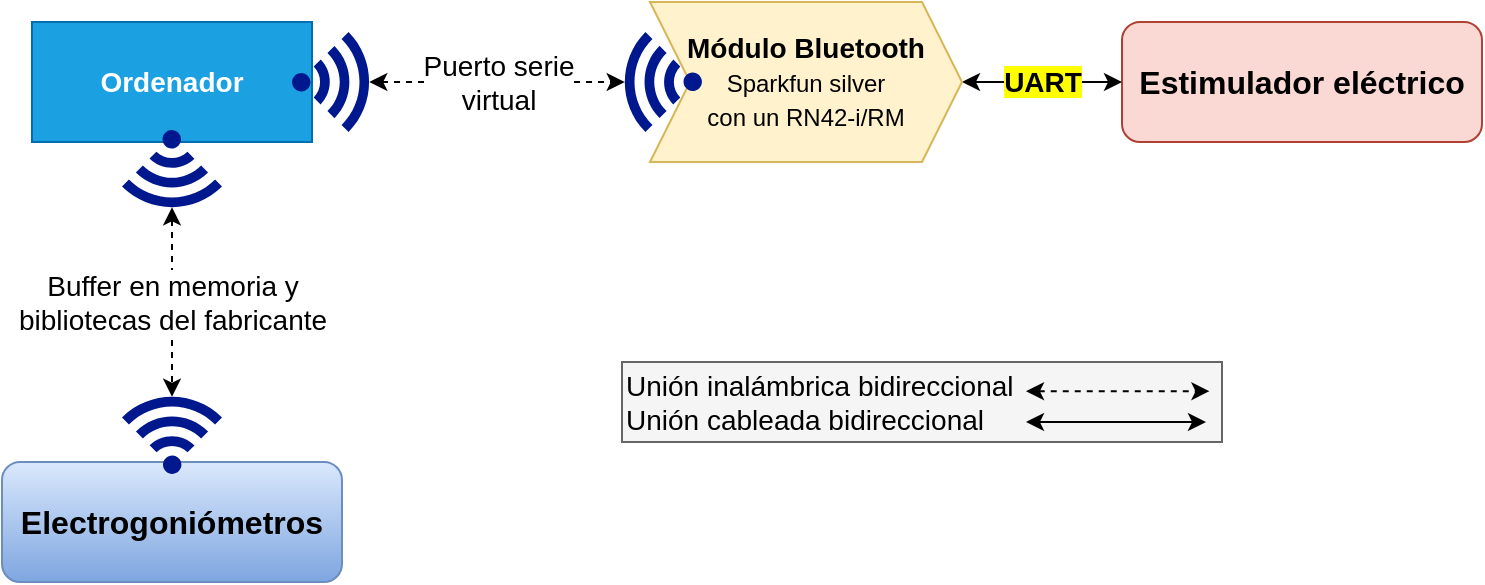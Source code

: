 <mxfile version="13.7.9" type="device"><diagram id="mCeIVHyWrJSqgb13kH9d" name="Page-1"><mxGraphModel dx="1185" dy="621" grid="1" gridSize="10" guides="1" tooltips="1" connect="1" arrows="1" fold="1" page="1" pageScale="1" pageWidth="827" pageHeight="1169" math="0" shadow="0"><root><mxCell id="0"/><mxCell id="1" parent="0"/><mxCell id="Gv1IKcV8BmOEStEXLj8z-1" value="&lt;b&gt;Ordenador&lt;/b&gt;" style="rounded=0;whiteSpace=wrap;html=1;fillColor=#1ba1e2;strokeColor=#006EAF;fontColor=#ffffff;fontSize=14;" vertex="1" parent="1"><mxGeometry x="65" y="640" width="140" height="60" as="geometry"/></mxCell><mxCell id="Gv1IKcV8BmOEStEXLj8z-2" value="&lt;b&gt;&lt;font style=&quot;font-size: 16px&quot;&gt;Estimulador eléctrico&lt;/font&gt;&lt;/b&gt;" style="rounded=1;whiteSpace=wrap;html=1;fontSize=14;fillColor=#fad9d5;strokeColor=#ae4132;" vertex="1" parent="1"><mxGeometry x="610" y="640" width="180" height="60" as="geometry"/></mxCell><mxCell id="Gv1IKcV8BmOEStEXLj8z-3" value="&lt;b&gt;&lt;font style=&quot;font-size: 16px&quot;&gt;Electrogoniómetros&lt;/font&gt;&lt;/b&gt;" style="rounded=1;whiteSpace=wrap;html=1;fontSize=14;gradientColor=#7ea6e0;fillColor=#dae8fc;strokeColor=#6c8ebf;" vertex="1" parent="1"><mxGeometry x="50" y="860" width="170" height="60" as="geometry"/></mxCell><mxCell id="Gv1IKcV8BmOEStEXLj8z-5" value="&lt;span style=&quot;background-color: rgb(255 , 255 , 0)&quot;&gt;UART&lt;/span&gt;" style="edgeStyle=orthogonalEdgeStyle;rounded=0;orthogonalLoop=1;jettySize=auto;html=1;entryX=0;entryY=0.5;entryDx=0;entryDy=0;fontSize=14;fontStyle=1;startArrow=classic;startFill=1;" edge="1" parent="1" source="Gv1IKcV8BmOEStEXLj8z-4" target="Gv1IKcV8BmOEStEXLj8z-2"><mxGeometry relative="1" as="geometry"/></mxCell><mxCell id="Gv1IKcV8BmOEStEXLj8z-4" value="&lt;b&gt;Módulo Bluetooth&lt;br&gt;&lt;/b&gt;&lt;font style=&quot;font-size: 12px&quot;&gt;Sparkfun silver &lt;br&gt;con un RN42-i/RM&lt;/font&gt;" style="shape=step;perimeter=stepPerimeter;whiteSpace=wrap;html=1;fixedSize=1;fontSize=14;fillColor=#fff2cc;strokeColor=#d6b656;" vertex="1" parent="1"><mxGeometry x="374" y="630" width="156" height="80" as="geometry"/></mxCell><mxCell id="Gv1IKcV8BmOEStEXLj8z-12" value="Puerto serie &lt;br&gt;virtual" style="edgeStyle=orthogonalEdgeStyle;rounded=0;orthogonalLoop=1;jettySize=auto;html=1;entryX=0.92;entryY=0.5;entryDx=0;entryDy=0;entryPerimeter=0;dashed=1;startArrow=classic;startFill=1;fontSize=14;exitX=0.92;exitY=0.5;exitDx=0;exitDy=0;exitPerimeter=0;" edge="1" parent="1" source="Gv1IKcV8BmOEStEXLj8z-7" target="Gv1IKcV8BmOEStEXLj8z-9"><mxGeometry relative="1" as="geometry"/></mxCell><mxCell id="Gv1IKcV8BmOEStEXLj8z-7" value="" style="aspect=fixed;pointerEvents=1;shadow=0;dashed=0;html=1;strokeColor=none;labelPosition=center;verticalLabelPosition=bottom;verticalAlign=top;align=center;fillColor=#00188D;shape=mxgraph.mscae.enterprise.wireless_connection;fontSize=14;" vertex="1" parent="1"><mxGeometry x="195" y="645" width="42" height="50" as="geometry"/></mxCell><mxCell id="Gv1IKcV8BmOEStEXLj8z-11" value="Buffer en memoria y &lt;br&gt;bibliotecas del fabricante" style="edgeStyle=orthogonalEdgeStyle;rounded=0;orthogonalLoop=1;jettySize=auto;html=1;entryX=0.92;entryY=0.5;entryDx=0;entryDy=0;entryPerimeter=0;startArrow=classic;startFill=1;fontSize=14;dashed=1;exitX=0.92;exitY=0.5;exitDx=0;exitDy=0;exitPerimeter=0;" edge="1" parent="1" source="Gv1IKcV8BmOEStEXLj8z-8" target="Gv1IKcV8BmOEStEXLj8z-10"><mxGeometry relative="1" as="geometry"/></mxCell><mxCell id="Gv1IKcV8BmOEStEXLj8z-8" value="" style="aspect=fixed;pointerEvents=1;shadow=0;dashed=0;html=1;strokeColor=none;labelPosition=center;verticalLabelPosition=bottom;verticalAlign=top;align=center;fillColor=#00188D;shape=mxgraph.mscae.enterprise.wireless_connection;fontSize=14;rotation=90;" vertex="1" parent="1"><mxGeometry x="114" y="690" width="42" height="50" as="geometry"/></mxCell><mxCell id="Gv1IKcV8BmOEStEXLj8z-9" value="" style="aspect=fixed;pointerEvents=1;shadow=0;dashed=0;html=1;strokeColor=none;labelPosition=center;verticalLabelPosition=bottom;verticalAlign=top;align=center;fillColor=#00188D;shape=mxgraph.mscae.enterprise.wireless_connection;fontSize=14;rotation=-180;" vertex="1" parent="1"><mxGeometry x="358" y="645" width="42" height="50" as="geometry"/></mxCell><mxCell id="Gv1IKcV8BmOEStEXLj8z-10" value="" style="aspect=fixed;pointerEvents=1;shadow=0;dashed=0;html=1;strokeColor=none;labelPosition=center;verticalLabelPosition=bottom;verticalAlign=top;align=center;fillColor=#00188D;shape=mxgraph.mscae.enterprise.wireless_connection;fontSize=14;rotation=-90;" vertex="1" parent="1"><mxGeometry x="114" y="820" width="42" height="50" as="geometry"/></mxCell><mxCell id="Gv1IKcV8BmOEStEXLj8z-17" value="" style="group" vertex="1" connectable="0" parent="1"><mxGeometry x="360" y="810" width="300" height="40" as="geometry"/></mxCell><mxCell id="Gv1IKcV8BmOEStEXLj8z-16" value="" style="rounded=0;whiteSpace=wrap;html=1;fontSize=14;fillColor=#f5f5f5;strokeColor=#666666;fontColor=#333333;" vertex="1" parent="Gv1IKcV8BmOEStEXLj8z-17"><mxGeometry width="300" height="40" as="geometry"/></mxCell><mxCell id="Gv1IKcV8BmOEStEXLj8z-13" value="" style="edgeStyle=orthogonalEdgeStyle;rounded=0;orthogonalLoop=1;jettySize=auto;html=1;fontSize=14;fontStyle=1;startArrow=classic;startFill=1;" edge="1" parent="Gv1IKcV8BmOEStEXLj8z-17"><mxGeometry relative="1" as="geometry"><mxPoint x="202" y="30" as="sourcePoint"/><mxPoint x="292" y="30" as="targetPoint"/><Array as="points"><mxPoint x="252" y="30"/><mxPoint x="252" y="30"/></Array></mxGeometry></mxCell><mxCell id="Gv1IKcV8BmOEStEXLj8z-14" value="" style="edgeStyle=orthogonalEdgeStyle;rounded=0;orthogonalLoop=1;jettySize=auto;html=1;entryX=0.92;entryY=0.5;entryDx=0;entryDy=0;entryPerimeter=0;dashed=1;startArrow=classic;startFill=1;fontSize=14;" edge="1" parent="Gv1IKcV8BmOEStEXLj8z-17"><mxGeometry relative="1" as="geometry"><mxPoint x="202" y="14.6" as="sourcePoint"/><mxPoint x="293.72" y="14.6" as="targetPoint"/></mxGeometry></mxCell><mxCell id="Gv1IKcV8BmOEStEXLj8z-15" value="Unión inalámbrica bidireccional&lt;br&gt;Unión cableada bidireccional" style="text;html=1;align=left;verticalAlign=middle;resizable=0;points=[];autosize=1;fontSize=14;" vertex="1" parent="Gv1IKcV8BmOEStEXLj8z-17"><mxGeometry width="210" height="40" as="geometry"/></mxCell></root></mxGraphModel></diagram></mxfile>